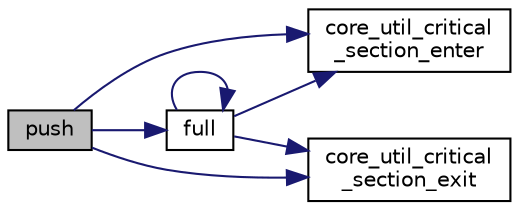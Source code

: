 digraph "push"
{
 // LATEX_PDF_SIZE
  edge [fontname="Helvetica",fontsize="10",labelfontname="Helvetica",labelfontsize="10"];
  node [fontname="Helvetica",fontsize="10",shape=record];
  rankdir="LR";
  Node1 [label="push",height=0.2,width=0.4,color="black", fillcolor="grey75", style="filled", fontcolor="black",tooltip=" "];
  Node1 -> Node2 [color="midnightblue",fontsize="10",style="solid",fontname="Helvetica"];
  Node2 [label="core_util_critical\l_section_enter",height=0.2,width=0.4,color="black", fillcolor="white", style="filled",URL="$group__platform.html#ga4d950b3bb0026db2d01df0efd5f18f66",tooltip=" "];
  Node1 -> Node3 [color="midnightblue",fontsize="10",style="solid",fontname="Helvetica"];
  Node3 [label="core_util_critical\l_section_exit",height=0.2,width=0.4,color="black", fillcolor="white", style="filled",URL="$group__platform.html#ga9fbfbd322e41f1f0709332af8c3afc52",tooltip=" "];
  Node1 -> Node4 [color="midnightblue",fontsize="10",style="solid",fontname="Helvetica"];
  Node4 [label="full",height=0.2,width=0.4,color="black", fillcolor="white", style="filled",URL="$group__platform.html#ga825cad95d5a85dba2844e74f50c174a3",tooltip=" "];
  Node4 -> Node2 [color="midnightblue",fontsize="10",style="solid",fontname="Helvetica"];
  Node4 -> Node3 [color="midnightblue",fontsize="10",style="solid",fontname="Helvetica"];
  Node4 -> Node4 [color="midnightblue",fontsize="10",style="solid",fontname="Helvetica"];
}
